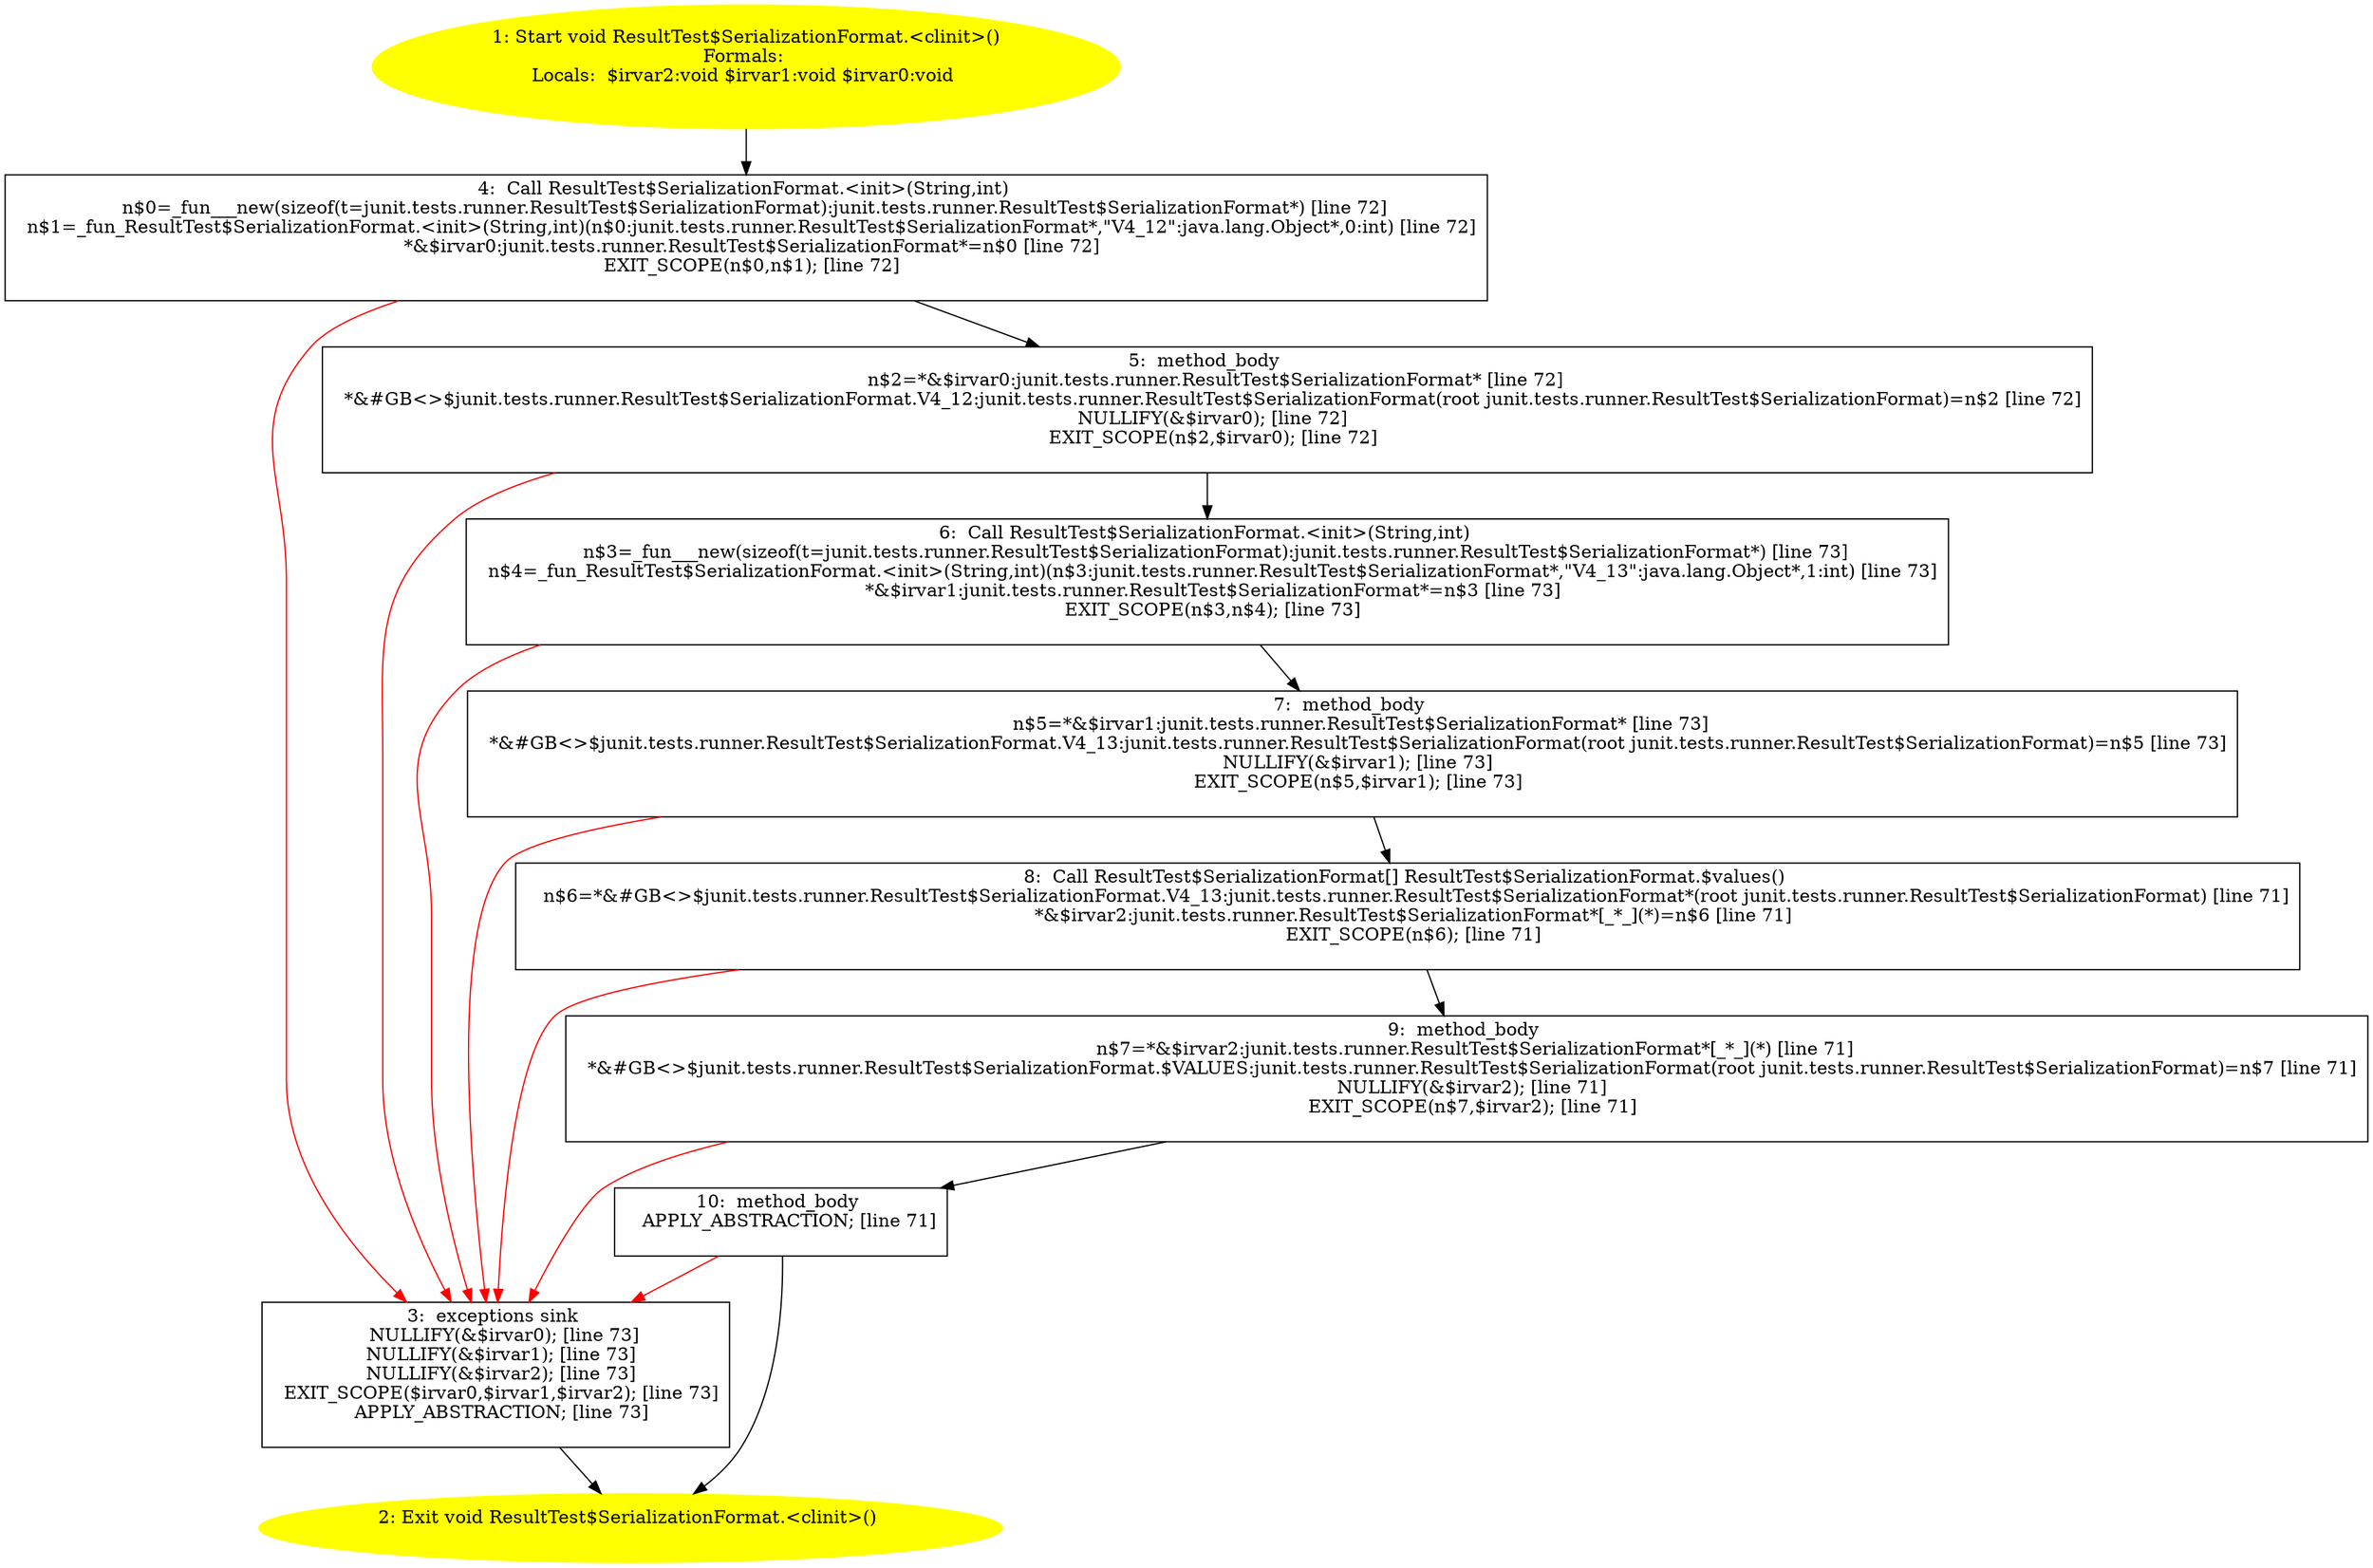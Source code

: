 /* @generated */
digraph cfg {
"junit.tests.runner.ResultTest$SerializationFormat.<clinit>():void.b51fc542fd864d6a0ac4441e528f8279_1" [label="1: Start void ResultTest$SerializationFormat.<clinit>()\nFormals: \nLocals:  $irvar2:void $irvar1:void $irvar0:void \n  " color=yellow style=filled]
	

	 "junit.tests.runner.ResultTest$SerializationFormat.<clinit>():void.b51fc542fd864d6a0ac4441e528f8279_1" -> "junit.tests.runner.ResultTest$SerializationFormat.<clinit>():void.b51fc542fd864d6a0ac4441e528f8279_4" ;
"junit.tests.runner.ResultTest$SerializationFormat.<clinit>():void.b51fc542fd864d6a0ac4441e528f8279_2" [label="2: Exit void ResultTest$SerializationFormat.<clinit>() \n  " color=yellow style=filled]
	

"junit.tests.runner.ResultTest$SerializationFormat.<clinit>():void.b51fc542fd864d6a0ac4441e528f8279_3" [label="3:  exceptions sink \n   NULLIFY(&$irvar0); [line 73]\n  NULLIFY(&$irvar1); [line 73]\n  NULLIFY(&$irvar2); [line 73]\n  EXIT_SCOPE($irvar0,$irvar1,$irvar2); [line 73]\n  APPLY_ABSTRACTION; [line 73]\n " shape="box"]
	

	 "junit.tests.runner.ResultTest$SerializationFormat.<clinit>():void.b51fc542fd864d6a0ac4441e528f8279_3" -> "junit.tests.runner.ResultTest$SerializationFormat.<clinit>():void.b51fc542fd864d6a0ac4441e528f8279_2" ;
"junit.tests.runner.ResultTest$SerializationFormat.<clinit>():void.b51fc542fd864d6a0ac4441e528f8279_4" [label="4:  Call ResultTest$SerializationFormat.<init>(String,int) \n   n$0=_fun___new(sizeof(t=junit.tests.runner.ResultTest$SerializationFormat):junit.tests.runner.ResultTest$SerializationFormat*) [line 72]\n  n$1=_fun_ResultTest$SerializationFormat.<init>(String,int)(n$0:junit.tests.runner.ResultTest$SerializationFormat*,\"V4_12\":java.lang.Object*,0:int) [line 72]\n  *&$irvar0:junit.tests.runner.ResultTest$SerializationFormat*=n$0 [line 72]\n  EXIT_SCOPE(n$0,n$1); [line 72]\n " shape="box"]
	

	 "junit.tests.runner.ResultTest$SerializationFormat.<clinit>():void.b51fc542fd864d6a0ac4441e528f8279_4" -> "junit.tests.runner.ResultTest$SerializationFormat.<clinit>():void.b51fc542fd864d6a0ac4441e528f8279_5" ;
	 "junit.tests.runner.ResultTest$SerializationFormat.<clinit>():void.b51fc542fd864d6a0ac4441e528f8279_4" -> "junit.tests.runner.ResultTest$SerializationFormat.<clinit>():void.b51fc542fd864d6a0ac4441e528f8279_3" [color="red" ];
"junit.tests.runner.ResultTest$SerializationFormat.<clinit>():void.b51fc542fd864d6a0ac4441e528f8279_5" [label="5:  method_body \n   n$2=*&$irvar0:junit.tests.runner.ResultTest$SerializationFormat* [line 72]\n  *&#GB<>$junit.tests.runner.ResultTest$SerializationFormat.V4_12:junit.tests.runner.ResultTest$SerializationFormat(root junit.tests.runner.ResultTest$SerializationFormat)=n$2 [line 72]\n  NULLIFY(&$irvar0); [line 72]\n  EXIT_SCOPE(n$2,$irvar0); [line 72]\n " shape="box"]
	

	 "junit.tests.runner.ResultTest$SerializationFormat.<clinit>():void.b51fc542fd864d6a0ac4441e528f8279_5" -> "junit.tests.runner.ResultTest$SerializationFormat.<clinit>():void.b51fc542fd864d6a0ac4441e528f8279_6" ;
	 "junit.tests.runner.ResultTest$SerializationFormat.<clinit>():void.b51fc542fd864d6a0ac4441e528f8279_5" -> "junit.tests.runner.ResultTest$SerializationFormat.<clinit>():void.b51fc542fd864d6a0ac4441e528f8279_3" [color="red" ];
"junit.tests.runner.ResultTest$SerializationFormat.<clinit>():void.b51fc542fd864d6a0ac4441e528f8279_6" [label="6:  Call ResultTest$SerializationFormat.<init>(String,int) \n   n$3=_fun___new(sizeof(t=junit.tests.runner.ResultTest$SerializationFormat):junit.tests.runner.ResultTest$SerializationFormat*) [line 73]\n  n$4=_fun_ResultTest$SerializationFormat.<init>(String,int)(n$3:junit.tests.runner.ResultTest$SerializationFormat*,\"V4_13\":java.lang.Object*,1:int) [line 73]\n  *&$irvar1:junit.tests.runner.ResultTest$SerializationFormat*=n$3 [line 73]\n  EXIT_SCOPE(n$3,n$4); [line 73]\n " shape="box"]
	

	 "junit.tests.runner.ResultTest$SerializationFormat.<clinit>():void.b51fc542fd864d6a0ac4441e528f8279_6" -> "junit.tests.runner.ResultTest$SerializationFormat.<clinit>():void.b51fc542fd864d6a0ac4441e528f8279_7" ;
	 "junit.tests.runner.ResultTest$SerializationFormat.<clinit>():void.b51fc542fd864d6a0ac4441e528f8279_6" -> "junit.tests.runner.ResultTest$SerializationFormat.<clinit>():void.b51fc542fd864d6a0ac4441e528f8279_3" [color="red" ];
"junit.tests.runner.ResultTest$SerializationFormat.<clinit>():void.b51fc542fd864d6a0ac4441e528f8279_7" [label="7:  method_body \n   n$5=*&$irvar1:junit.tests.runner.ResultTest$SerializationFormat* [line 73]\n  *&#GB<>$junit.tests.runner.ResultTest$SerializationFormat.V4_13:junit.tests.runner.ResultTest$SerializationFormat(root junit.tests.runner.ResultTest$SerializationFormat)=n$5 [line 73]\n  NULLIFY(&$irvar1); [line 73]\n  EXIT_SCOPE(n$5,$irvar1); [line 73]\n " shape="box"]
	

	 "junit.tests.runner.ResultTest$SerializationFormat.<clinit>():void.b51fc542fd864d6a0ac4441e528f8279_7" -> "junit.tests.runner.ResultTest$SerializationFormat.<clinit>():void.b51fc542fd864d6a0ac4441e528f8279_8" ;
	 "junit.tests.runner.ResultTest$SerializationFormat.<clinit>():void.b51fc542fd864d6a0ac4441e528f8279_7" -> "junit.tests.runner.ResultTest$SerializationFormat.<clinit>():void.b51fc542fd864d6a0ac4441e528f8279_3" [color="red" ];
"junit.tests.runner.ResultTest$SerializationFormat.<clinit>():void.b51fc542fd864d6a0ac4441e528f8279_8" [label="8:  Call ResultTest$SerializationFormat[] ResultTest$SerializationFormat.$values() \n   n$6=*&#GB<>$junit.tests.runner.ResultTest$SerializationFormat.V4_13:junit.tests.runner.ResultTest$SerializationFormat*(root junit.tests.runner.ResultTest$SerializationFormat) [line 71]\n  *&$irvar2:junit.tests.runner.ResultTest$SerializationFormat*[_*_](*)=n$6 [line 71]\n  EXIT_SCOPE(n$6); [line 71]\n " shape="box"]
	

	 "junit.tests.runner.ResultTest$SerializationFormat.<clinit>():void.b51fc542fd864d6a0ac4441e528f8279_8" -> "junit.tests.runner.ResultTest$SerializationFormat.<clinit>():void.b51fc542fd864d6a0ac4441e528f8279_9" ;
	 "junit.tests.runner.ResultTest$SerializationFormat.<clinit>():void.b51fc542fd864d6a0ac4441e528f8279_8" -> "junit.tests.runner.ResultTest$SerializationFormat.<clinit>():void.b51fc542fd864d6a0ac4441e528f8279_3" [color="red" ];
"junit.tests.runner.ResultTest$SerializationFormat.<clinit>():void.b51fc542fd864d6a0ac4441e528f8279_9" [label="9:  method_body \n   n$7=*&$irvar2:junit.tests.runner.ResultTest$SerializationFormat*[_*_](*) [line 71]\n  *&#GB<>$junit.tests.runner.ResultTest$SerializationFormat.$VALUES:junit.tests.runner.ResultTest$SerializationFormat(root junit.tests.runner.ResultTest$SerializationFormat)=n$7 [line 71]\n  NULLIFY(&$irvar2); [line 71]\n  EXIT_SCOPE(n$7,$irvar2); [line 71]\n " shape="box"]
	

	 "junit.tests.runner.ResultTest$SerializationFormat.<clinit>():void.b51fc542fd864d6a0ac4441e528f8279_9" -> "junit.tests.runner.ResultTest$SerializationFormat.<clinit>():void.b51fc542fd864d6a0ac4441e528f8279_10" ;
	 "junit.tests.runner.ResultTest$SerializationFormat.<clinit>():void.b51fc542fd864d6a0ac4441e528f8279_9" -> "junit.tests.runner.ResultTest$SerializationFormat.<clinit>():void.b51fc542fd864d6a0ac4441e528f8279_3" [color="red" ];
"junit.tests.runner.ResultTest$SerializationFormat.<clinit>():void.b51fc542fd864d6a0ac4441e528f8279_10" [label="10:  method_body \n   APPLY_ABSTRACTION; [line 71]\n " shape="box"]
	

	 "junit.tests.runner.ResultTest$SerializationFormat.<clinit>():void.b51fc542fd864d6a0ac4441e528f8279_10" -> "junit.tests.runner.ResultTest$SerializationFormat.<clinit>():void.b51fc542fd864d6a0ac4441e528f8279_2" ;
	 "junit.tests.runner.ResultTest$SerializationFormat.<clinit>():void.b51fc542fd864d6a0ac4441e528f8279_10" -> "junit.tests.runner.ResultTest$SerializationFormat.<clinit>():void.b51fc542fd864d6a0ac4441e528f8279_3" [color="red" ];
}
